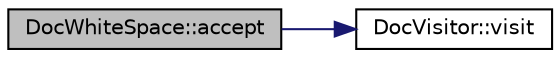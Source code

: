 digraph "DocWhiteSpace::accept"
{
 // LATEX_PDF_SIZE
  edge [fontname="Helvetica",fontsize="10",labelfontname="Helvetica",labelfontsize="10"];
  node [fontname="Helvetica",fontsize="10",shape=record];
  rankdir="LR";
  Node1 [label="DocWhiteSpace::accept",height=0.2,width=0.4,color="black", fillcolor="grey75", style="filled", fontcolor="black",tooltip=" "];
  Node1 -> Node2 [color="midnightblue",fontsize="10",style="solid",fontname="Helvetica"];
  Node2 [label="DocVisitor::visit",height=0.2,width=0.4,color="black", fillcolor="white", style="filled",URL="$classDocVisitor.html#aec59d1c93f82aad3569fb303f1e4d3f4",tooltip=" "];
}
